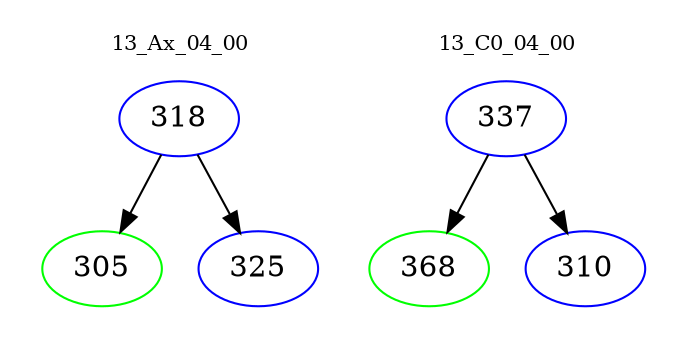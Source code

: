 digraph{
subgraph cluster_0 {
color = white
label = "13_Ax_04_00";
fontsize=10;
T0_318 [label="318", color="blue"]
T0_318 -> T0_305 [color="black"]
T0_305 [label="305", color="green"]
T0_318 -> T0_325 [color="black"]
T0_325 [label="325", color="blue"]
}
subgraph cluster_1 {
color = white
label = "13_C0_04_00";
fontsize=10;
T1_337 [label="337", color="blue"]
T1_337 -> T1_368 [color="black"]
T1_368 [label="368", color="green"]
T1_337 -> T1_310 [color="black"]
T1_310 [label="310", color="blue"]
}
}
